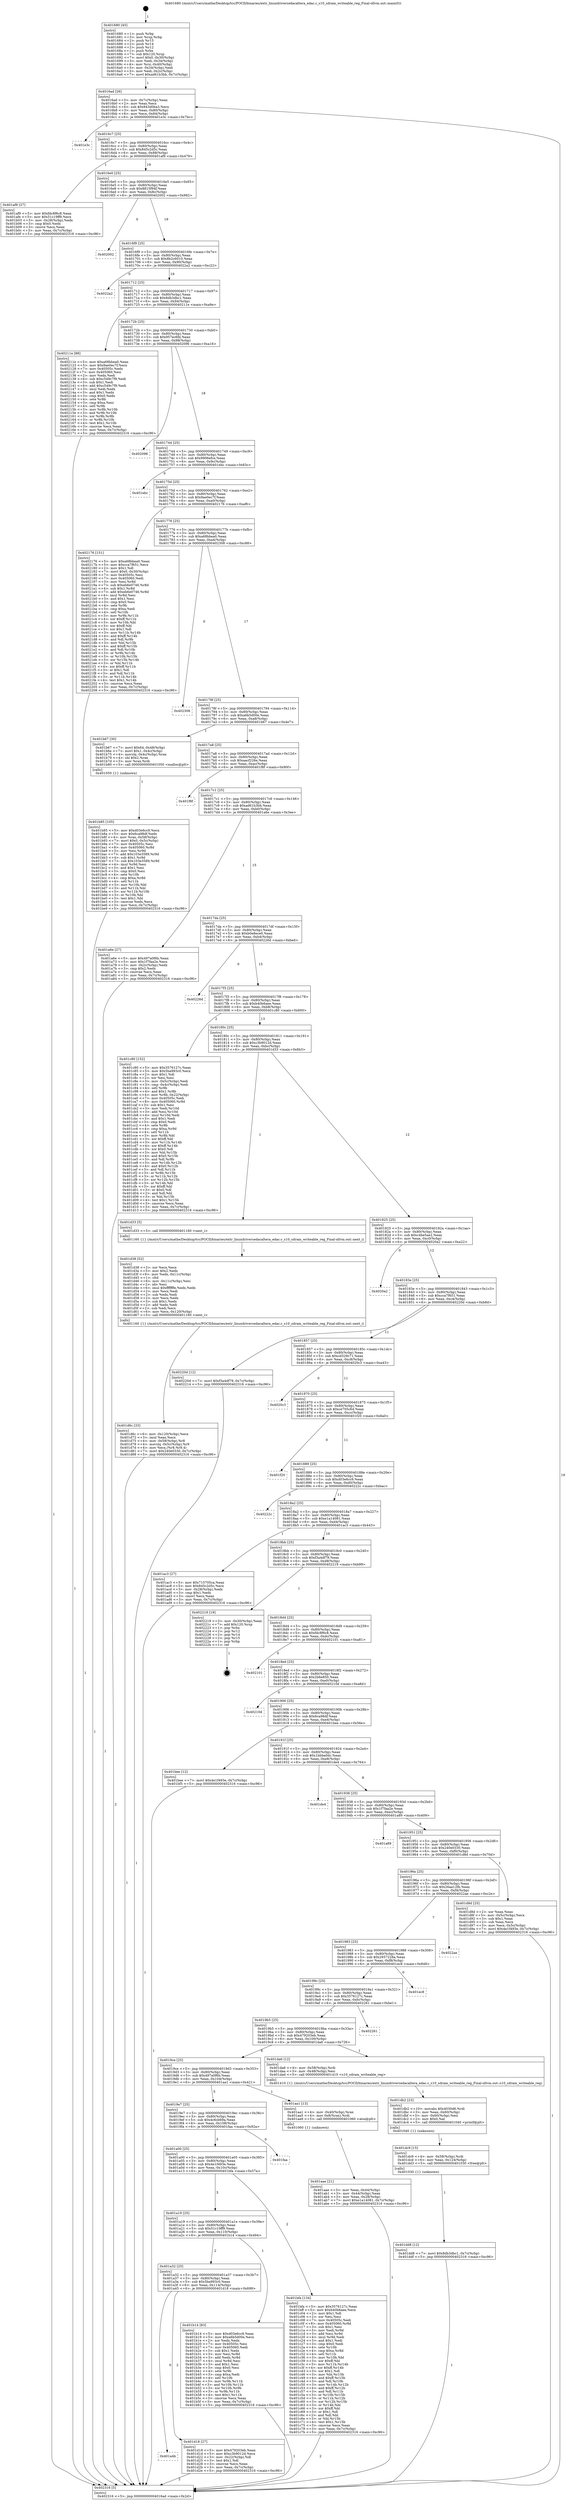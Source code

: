 digraph "0x401680" {
  label = "0x401680 (/mnt/c/Users/mathe/Desktop/tcc/POCII/binaries/extr_linuxdriversedacaltera_edac.c_s10_sdram_writeable_reg_Final-ollvm.out::main(0))"
  labelloc = "t"
  node[shape=record]

  Entry [label="",width=0.3,height=0.3,shape=circle,fillcolor=black,style=filled]
  "0x4016ad" [label="{
     0x4016ad [26]\l
     | [instrs]\l
     &nbsp;&nbsp;0x4016ad \<+3\>: mov -0x7c(%rbp),%eax\l
     &nbsp;&nbsp;0x4016b0 \<+2\>: mov %eax,%ecx\l
     &nbsp;&nbsp;0x4016b2 \<+6\>: sub $0x843d0ba3,%ecx\l
     &nbsp;&nbsp;0x4016b8 \<+3\>: mov %eax,-0x80(%rbp)\l
     &nbsp;&nbsp;0x4016bb \<+6\>: mov %ecx,-0x84(%rbp)\l
     &nbsp;&nbsp;0x4016c1 \<+6\>: je 0000000000401e3c \<main+0x7bc\>\l
  }"]
  "0x401e3c" [label="{
     0x401e3c\l
  }", style=dashed]
  "0x4016c7" [label="{
     0x4016c7 [25]\l
     | [instrs]\l
     &nbsp;&nbsp;0x4016c7 \<+5\>: jmp 00000000004016cc \<main+0x4c\>\l
     &nbsp;&nbsp;0x4016cc \<+3\>: mov -0x80(%rbp),%eax\l
     &nbsp;&nbsp;0x4016cf \<+5\>: sub $0x845c2d5c,%eax\l
     &nbsp;&nbsp;0x4016d4 \<+6\>: mov %eax,-0x88(%rbp)\l
     &nbsp;&nbsp;0x4016da \<+6\>: je 0000000000401af9 \<main+0x479\>\l
  }"]
  Exit [label="",width=0.3,height=0.3,shape=circle,fillcolor=black,style=filled,peripheries=2]
  "0x401af9" [label="{
     0x401af9 [27]\l
     | [instrs]\l
     &nbsp;&nbsp;0x401af9 \<+5\>: mov $0xfdc8f6c8,%eax\l
     &nbsp;&nbsp;0x401afe \<+5\>: mov $0x51c19ff9,%ecx\l
     &nbsp;&nbsp;0x401b03 \<+3\>: mov -0x28(%rbp),%edx\l
     &nbsp;&nbsp;0x401b06 \<+3\>: cmp $0x0,%edx\l
     &nbsp;&nbsp;0x401b09 \<+3\>: cmove %ecx,%eax\l
     &nbsp;&nbsp;0x401b0c \<+3\>: mov %eax,-0x7c(%rbp)\l
     &nbsp;&nbsp;0x401b0f \<+5\>: jmp 0000000000402316 \<main+0xc96\>\l
  }"]
  "0x4016e0" [label="{
     0x4016e0 [25]\l
     | [instrs]\l
     &nbsp;&nbsp;0x4016e0 \<+5\>: jmp 00000000004016e5 \<main+0x65\>\l
     &nbsp;&nbsp;0x4016e5 \<+3\>: mov -0x80(%rbp),%eax\l
     &nbsp;&nbsp;0x4016e8 \<+5\>: sub $0x8815f94f,%eax\l
     &nbsp;&nbsp;0x4016ed \<+6\>: mov %eax,-0x8c(%rbp)\l
     &nbsp;&nbsp;0x4016f3 \<+6\>: je 0000000000402002 \<main+0x982\>\l
  }"]
  "0x401dd8" [label="{
     0x401dd8 [12]\l
     | [instrs]\l
     &nbsp;&nbsp;0x401dd8 \<+7\>: movl $0x8db3dbc1,-0x7c(%rbp)\l
     &nbsp;&nbsp;0x401ddf \<+5\>: jmp 0000000000402316 \<main+0xc96\>\l
  }"]
  "0x402002" [label="{
     0x402002\l
  }", style=dashed]
  "0x4016f9" [label="{
     0x4016f9 [25]\l
     | [instrs]\l
     &nbsp;&nbsp;0x4016f9 \<+5\>: jmp 00000000004016fe \<main+0x7e\>\l
     &nbsp;&nbsp;0x4016fe \<+3\>: mov -0x80(%rbp),%eax\l
     &nbsp;&nbsp;0x401701 \<+5\>: sub $0x8b2c6010,%eax\l
     &nbsp;&nbsp;0x401706 \<+6\>: mov %eax,-0x90(%rbp)\l
     &nbsp;&nbsp;0x40170c \<+6\>: je 00000000004022a2 \<main+0xc22\>\l
  }"]
  "0x401dc9" [label="{
     0x401dc9 [15]\l
     | [instrs]\l
     &nbsp;&nbsp;0x401dc9 \<+4\>: mov -0x58(%rbp),%rdi\l
     &nbsp;&nbsp;0x401dcd \<+6\>: mov %eax,-0x124(%rbp)\l
     &nbsp;&nbsp;0x401dd3 \<+5\>: call 0000000000401030 \<free@plt\>\l
     | [calls]\l
     &nbsp;&nbsp;0x401030 \{1\} (unknown)\l
  }"]
  "0x4022a2" [label="{
     0x4022a2\l
  }", style=dashed]
  "0x401712" [label="{
     0x401712 [25]\l
     | [instrs]\l
     &nbsp;&nbsp;0x401712 \<+5\>: jmp 0000000000401717 \<main+0x97\>\l
     &nbsp;&nbsp;0x401717 \<+3\>: mov -0x80(%rbp),%eax\l
     &nbsp;&nbsp;0x40171a \<+5\>: sub $0x8db3dbc1,%eax\l
     &nbsp;&nbsp;0x40171f \<+6\>: mov %eax,-0x94(%rbp)\l
     &nbsp;&nbsp;0x401725 \<+6\>: je 000000000040211e \<main+0xa9e\>\l
  }"]
  "0x401db2" [label="{
     0x401db2 [23]\l
     | [instrs]\l
     &nbsp;&nbsp;0x401db2 \<+10\>: movabs $0x4030d6,%rdi\l
     &nbsp;&nbsp;0x401dbc \<+3\>: mov %eax,-0x60(%rbp)\l
     &nbsp;&nbsp;0x401dbf \<+3\>: mov -0x60(%rbp),%esi\l
     &nbsp;&nbsp;0x401dc2 \<+2\>: mov $0x0,%al\l
     &nbsp;&nbsp;0x401dc4 \<+5\>: call 0000000000401040 \<printf@plt\>\l
     | [calls]\l
     &nbsp;&nbsp;0x401040 \{1\} (unknown)\l
  }"]
  "0x40211e" [label="{
     0x40211e [88]\l
     | [instrs]\l
     &nbsp;&nbsp;0x40211e \<+5\>: mov $0xa68bbea0,%eax\l
     &nbsp;&nbsp;0x402123 \<+5\>: mov $0x9ae0ec7f,%ecx\l
     &nbsp;&nbsp;0x402128 \<+7\>: mov 0x40505c,%edx\l
     &nbsp;&nbsp;0x40212f \<+7\>: mov 0x405060,%esi\l
     &nbsp;&nbsp;0x402136 \<+2\>: mov %edx,%edi\l
     &nbsp;&nbsp;0x402138 \<+6\>: sub $0xc549c7f9,%edi\l
     &nbsp;&nbsp;0x40213e \<+3\>: sub $0x1,%edi\l
     &nbsp;&nbsp;0x402141 \<+6\>: add $0xc549c7f9,%edi\l
     &nbsp;&nbsp;0x402147 \<+3\>: imul %edi,%edx\l
     &nbsp;&nbsp;0x40214a \<+3\>: and $0x1,%edx\l
     &nbsp;&nbsp;0x40214d \<+3\>: cmp $0x0,%edx\l
     &nbsp;&nbsp;0x402150 \<+4\>: sete %r8b\l
     &nbsp;&nbsp;0x402154 \<+3\>: cmp $0xa,%esi\l
     &nbsp;&nbsp;0x402157 \<+4\>: setl %r9b\l
     &nbsp;&nbsp;0x40215b \<+3\>: mov %r8b,%r10b\l
     &nbsp;&nbsp;0x40215e \<+3\>: and %r9b,%r10b\l
     &nbsp;&nbsp;0x402161 \<+3\>: xor %r9b,%r8b\l
     &nbsp;&nbsp;0x402164 \<+3\>: or %r8b,%r10b\l
     &nbsp;&nbsp;0x402167 \<+4\>: test $0x1,%r10b\l
     &nbsp;&nbsp;0x40216b \<+3\>: cmovne %ecx,%eax\l
     &nbsp;&nbsp;0x40216e \<+3\>: mov %eax,-0x7c(%rbp)\l
     &nbsp;&nbsp;0x402171 \<+5\>: jmp 0000000000402316 \<main+0xc96\>\l
  }"]
  "0x40172b" [label="{
     0x40172b [25]\l
     | [instrs]\l
     &nbsp;&nbsp;0x40172b \<+5\>: jmp 0000000000401730 \<main+0xb0\>\l
     &nbsp;&nbsp;0x401730 \<+3\>: mov -0x80(%rbp),%eax\l
     &nbsp;&nbsp;0x401733 \<+5\>: sub $0x957ec6fd,%eax\l
     &nbsp;&nbsp;0x401738 \<+6\>: mov %eax,-0x98(%rbp)\l
     &nbsp;&nbsp;0x40173e \<+6\>: je 0000000000402096 \<main+0xa16\>\l
  }"]
  "0x401d6c" [label="{
     0x401d6c [33]\l
     | [instrs]\l
     &nbsp;&nbsp;0x401d6c \<+6\>: mov -0x120(%rbp),%ecx\l
     &nbsp;&nbsp;0x401d72 \<+3\>: imul %eax,%ecx\l
     &nbsp;&nbsp;0x401d75 \<+4\>: mov -0x58(%rbp),%r8\l
     &nbsp;&nbsp;0x401d79 \<+4\>: movslq -0x5c(%rbp),%r9\l
     &nbsp;&nbsp;0x401d7d \<+4\>: mov %ecx,(%r8,%r9,4)\l
     &nbsp;&nbsp;0x401d81 \<+7\>: movl $0x240e0330,-0x7c(%rbp)\l
     &nbsp;&nbsp;0x401d88 \<+5\>: jmp 0000000000402316 \<main+0xc96\>\l
  }"]
  "0x402096" [label="{
     0x402096\l
  }", style=dashed]
  "0x401744" [label="{
     0x401744 [25]\l
     | [instrs]\l
     &nbsp;&nbsp;0x401744 \<+5\>: jmp 0000000000401749 \<main+0xc9\>\l
     &nbsp;&nbsp;0x401749 \<+3\>: mov -0x80(%rbp),%eax\l
     &nbsp;&nbsp;0x40174c \<+5\>: sub $0x9906efce,%eax\l
     &nbsp;&nbsp;0x401751 \<+6\>: mov %eax,-0x9c(%rbp)\l
     &nbsp;&nbsp;0x401757 \<+6\>: je 0000000000401ebc \<main+0x83c\>\l
  }"]
  "0x401d38" [label="{
     0x401d38 [52]\l
     | [instrs]\l
     &nbsp;&nbsp;0x401d38 \<+2\>: xor %ecx,%ecx\l
     &nbsp;&nbsp;0x401d3a \<+5\>: mov $0x2,%edx\l
     &nbsp;&nbsp;0x401d3f \<+6\>: mov %edx,-0x11c(%rbp)\l
     &nbsp;&nbsp;0x401d45 \<+1\>: cltd\l
     &nbsp;&nbsp;0x401d46 \<+6\>: mov -0x11c(%rbp),%esi\l
     &nbsp;&nbsp;0x401d4c \<+2\>: idiv %esi\l
     &nbsp;&nbsp;0x401d4e \<+6\>: imul $0xfffffffe,%edx,%edx\l
     &nbsp;&nbsp;0x401d54 \<+2\>: mov %ecx,%edi\l
     &nbsp;&nbsp;0x401d56 \<+2\>: sub %edx,%edi\l
     &nbsp;&nbsp;0x401d58 \<+2\>: mov %ecx,%edx\l
     &nbsp;&nbsp;0x401d5a \<+3\>: sub $0x1,%edx\l
     &nbsp;&nbsp;0x401d5d \<+2\>: add %edx,%edi\l
     &nbsp;&nbsp;0x401d5f \<+2\>: sub %edi,%ecx\l
     &nbsp;&nbsp;0x401d61 \<+6\>: mov %ecx,-0x120(%rbp)\l
     &nbsp;&nbsp;0x401d67 \<+5\>: call 0000000000401160 \<next_i\>\l
     | [calls]\l
     &nbsp;&nbsp;0x401160 \{1\} (/mnt/c/Users/mathe/Desktop/tcc/POCII/binaries/extr_linuxdriversedacaltera_edac.c_s10_sdram_writeable_reg_Final-ollvm.out::next_i)\l
  }"]
  "0x401ebc" [label="{
     0x401ebc\l
  }", style=dashed]
  "0x40175d" [label="{
     0x40175d [25]\l
     | [instrs]\l
     &nbsp;&nbsp;0x40175d \<+5\>: jmp 0000000000401762 \<main+0xe2\>\l
     &nbsp;&nbsp;0x401762 \<+3\>: mov -0x80(%rbp),%eax\l
     &nbsp;&nbsp;0x401765 \<+5\>: sub $0x9ae0ec7f,%eax\l
     &nbsp;&nbsp;0x40176a \<+6\>: mov %eax,-0xa0(%rbp)\l
     &nbsp;&nbsp;0x401770 \<+6\>: je 0000000000402176 \<main+0xaf6\>\l
  }"]
  "0x401a4b" [label="{
     0x401a4b\l
  }", style=dashed]
  "0x402176" [label="{
     0x402176 [151]\l
     | [instrs]\l
     &nbsp;&nbsp;0x402176 \<+5\>: mov $0xa68bbea0,%eax\l
     &nbsp;&nbsp;0x40217b \<+5\>: mov $0xcca7f651,%ecx\l
     &nbsp;&nbsp;0x402180 \<+2\>: mov $0x1,%dl\l
     &nbsp;&nbsp;0x402182 \<+7\>: movl $0x0,-0x30(%rbp)\l
     &nbsp;&nbsp;0x402189 \<+7\>: mov 0x40505c,%esi\l
     &nbsp;&nbsp;0x402190 \<+7\>: mov 0x405060,%edi\l
     &nbsp;&nbsp;0x402197 \<+3\>: mov %esi,%r8d\l
     &nbsp;&nbsp;0x40219a \<+7\>: sub $0xeb6e0746,%r8d\l
     &nbsp;&nbsp;0x4021a1 \<+4\>: sub $0x1,%r8d\l
     &nbsp;&nbsp;0x4021a5 \<+7\>: add $0xeb6e0746,%r8d\l
     &nbsp;&nbsp;0x4021ac \<+4\>: imul %r8d,%esi\l
     &nbsp;&nbsp;0x4021b0 \<+3\>: and $0x1,%esi\l
     &nbsp;&nbsp;0x4021b3 \<+3\>: cmp $0x0,%esi\l
     &nbsp;&nbsp;0x4021b6 \<+4\>: sete %r9b\l
     &nbsp;&nbsp;0x4021ba \<+3\>: cmp $0xa,%edi\l
     &nbsp;&nbsp;0x4021bd \<+4\>: setl %r10b\l
     &nbsp;&nbsp;0x4021c1 \<+3\>: mov %r9b,%r11b\l
     &nbsp;&nbsp;0x4021c4 \<+4\>: xor $0xff,%r11b\l
     &nbsp;&nbsp;0x4021c8 \<+3\>: mov %r10b,%bl\l
     &nbsp;&nbsp;0x4021cb \<+3\>: xor $0xff,%bl\l
     &nbsp;&nbsp;0x4021ce \<+3\>: xor $0x1,%dl\l
     &nbsp;&nbsp;0x4021d1 \<+3\>: mov %r11b,%r14b\l
     &nbsp;&nbsp;0x4021d4 \<+4\>: and $0xff,%r14b\l
     &nbsp;&nbsp;0x4021d8 \<+3\>: and %dl,%r9b\l
     &nbsp;&nbsp;0x4021db \<+3\>: mov %bl,%r15b\l
     &nbsp;&nbsp;0x4021de \<+4\>: and $0xff,%r15b\l
     &nbsp;&nbsp;0x4021e2 \<+3\>: and %dl,%r10b\l
     &nbsp;&nbsp;0x4021e5 \<+3\>: or %r9b,%r14b\l
     &nbsp;&nbsp;0x4021e8 \<+3\>: or %r10b,%r15b\l
     &nbsp;&nbsp;0x4021eb \<+3\>: xor %r15b,%r14b\l
     &nbsp;&nbsp;0x4021ee \<+3\>: or %bl,%r11b\l
     &nbsp;&nbsp;0x4021f1 \<+4\>: xor $0xff,%r11b\l
     &nbsp;&nbsp;0x4021f5 \<+3\>: or $0x1,%dl\l
     &nbsp;&nbsp;0x4021f8 \<+3\>: and %dl,%r11b\l
     &nbsp;&nbsp;0x4021fb \<+3\>: or %r11b,%r14b\l
     &nbsp;&nbsp;0x4021fe \<+4\>: test $0x1,%r14b\l
     &nbsp;&nbsp;0x402202 \<+3\>: cmovne %ecx,%eax\l
     &nbsp;&nbsp;0x402205 \<+3\>: mov %eax,-0x7c(%rbp)\l
     &nbsp;&nbsp;0x402208 \<+5\>: jmp 0000000000402316 \<main+0xc96\>\l
  }"]
  "0x401776" [label="{
     0x401776 [25]\l
     | [instrs]\l
     &nbsp;&nbsp;0x401776 \<+5\>: jmp 000000000040177b \<main+0xfb\>\l
     &nbsp;&nbsp;0x40177b \<+3\>: mov -0x80(%rbp),%eax\l
     &nbsp;&nbsp;0x40177e \<+5\>: sub $0xa68bbea0,%eax\l
     &nbsp;&nbsp;0x401783 \<+6\>: mov %eax,-0xa4(%rbp)\l
     &nbsp;&nbsp;0x401789 \<+6\>: je 0000000000402308 \<main+0xc88\>\l
  }"]
  "0x401d18" [label="{
     0x401d18 [27]\l
     | [instrs]\l
     &nbsp;&nbsp;0x401d18 \<+5\>: mov $0x479203eb,%eax\l
     &nbsp;&nbsp;0x401d1d \<+5\>: mov $0xc3b9012d,%ecx\l
     &nbsp;&nbsp;0x401d22 \<+3\>: mov -0x22(%rbp),%dl\l
     &nbsp;&nbsp;0x401d25 \<+3\>: test $0x1,%dl\l
     &nbsp;&nbsp;0x401d28 \<+3\>: cmovne %ecx,%eax\l
     &nbsp;&nbsp;0x401d2b \<+3\>: mov %eax,-0x7c(%rbp)\l
     &nbsp;&nbsp;0x401d2e \<+5\>: jmp 0000000000402316 \<main+0xc96\>\l
  }"]
  "0x402308" [label="{
     0x402308\l
  }", style=dashed]
  "0x40178f" [label="{
     0x40178f [25]\l
     | [instrs]\l
     &nbsp;&nbsp;0x40178f \<+5\>: jmp 0000000000401794 \<main+0x114\>\l
     &nbsp;&nbsp;0x401794 \<+3\>: mov -0x80(%rbp),%eax\l
     &nbsp;&nbsp;0x401797 \<+5\>: sub $0xa6b5d00e,%eax\l
     &nbsp;&nbsp;0x40179c \<+6\>: mov %eax,-0xa8(%rbp)\l
     &nbsp;&nbsp;0x4017a2 \<+6\>: je 0000000000401b67 \<main+0x4e7\>\l
  }"]
  "0x401b85" [label="{
     0x401b85 [105]\l
     | [instrs]\l
     &nbsp;&nbsp;0x401b85 \<+5\>: mov $0xd03e6cc9,%ecx\l
     &nbsp;&nbsp;0x401b8a \<+5\>: mov $0x6ca98df,%edx\l
     &nbsp;&nbsp;0x401b8f \<+4\>: mov %rax,-0x58(%rbp)\l
     &nbsp;&nbsp;0x401b93 \<+7\>: movl $0x0,-0x5c(%rbp)\l
     &nbsp;&nbsp;0x401b9a \<+7\>: mov 0x40505c,%esi\l
     &nbsp;&nbsp;0x401ba1 \<+8\>: mov 0x405060,%r8d\l
     &nbsp;&nbsp;0x401ba9 \<+3\>: mov %esi,%r9d\l
     &nbsp;&nbsp;0x401bac \<+7\>: add $0x103e3589,%r9d\l
     &nbsp;&nbsp;0x401bb3 \<+4\>: sub $0x1,%r9d\l
     &nbsp;&nbsp;0x401bb7 \<+7\>: sub $0x103e3589,%r9d\l
     &nbsp;&nbsp;0x401bbe \<+4\>: imul %r9d,%esi\l
     &nbsp;&nbsp;0x401bc2 \<+3\>: and $0x1,%esi\l
     &nbsp;&nbsp;0x401bc5 \<+3\>: cmp $0x0,%esi\l
     &nbsp;&nbsp;0x401bc8 \<+4\>: sete %r10b\l
     &nbsp;&nbsp;0x401bcc \<+4\>: cmp $0xa,%r8d\l
     &nbsp;&nbsp;0x401bd0 \<+4\>: setl %r11b\l
     &nbsp;&nbsp;0x401bd4 \<+3\>: mov %r10b,%bl\l
     &nbsp;&nbsp;0x401bd7 \<+3\>: and %r11b,%bl\l
     &nbsp;&nbsp;0x401bda \<+3\>: xor %r11b,%r10b\l
     &nbsp;&nbsp;0x401bdd \<+3\>: or %r10b,%bl\l
     &nbsp;&nbsp;0x401be0 \<+3\>: test $0x1,%bl\l
     &nbsp;&nbsp;0x401be3 \<+3\>: cmovne %edx,%ecx\l
     &nbsp;&nbsp;0x401be6 \<+3\>: mov %ecx,-0x7c(%rbp)\l
     &nbsp;&nbsp;0x401be9 \<+5\>: jmp 0000000000402316 \<main+0xc96\>\l
  }"]
  "0x401b67" [label="{
     0x401b67 [30]\l
     | [instrs]\l
     &nbsp;&nbsp;0x401b67 \<+7\>: movl $0x64,-0x48(%rbp)\l
     &nbsp;&nbsp;0x401b6e \<+7\>: movl $0x1,-0x4c(%rbp)\l
     &nbsp;&nbsp;0x401b75 \<+4\>: movslq -0x4c(%rbp),%rax\l
     &nbsp;&nbsp;0x401b79 \<+4\>: shl $0x2,%rax\l
     &nbsp;&nbsp;0x401b7d \<+3\>: mov %rax,%rdi\l
     &nbsp;&nbsp;0x401b80 \<+5\>: call 0000000000401050 \<malloc@plt\>\l
     | [calls]\l
     &nbsp;&nbsp;0x401050 \{1\} (unknown)\l
  }"]
  "0x4017a8" [label="{
     0x4017a8 [25]\l
     | [instrs]\l
     &nbsp;&nbsp;0x4017a8 \<+5\>: jmp 00000000004017ad \<main+0x12d\>\l
     &nbsp;&nbsp;0x4017ad \<+3\>: mov -0x80(%rbp),%eax\l
     &nbsp;&nbsp;0x4017b0 \<+5\>: sub $0xaacf226e,%eax\l
     &nbsp;&nbsp;0x4017b5 \<+6\>: mov %eax,-0xac(%rbp)\l
     &nbsp;&nbsp;0x4017bb \<+6\>: je 0000000000401f8f \<main+0x90f\>\l
  }"]
  "0x401a32" [label="{
     0x401a32 [25]\l
     | [instrs]\l
     &nbsp;&nbsp;0x401a32 \<+5\>: jmp 0000000000401a37 \<main+0x3b7\>\l
     &nbsp;&nbsp;0x401a37 \<+3\>: mov -0x80(%rbp),%eax\l
     &nbsp;&nbsp;0x401a3a \<+5\>: sub $0x5ba993c0,%eax\l
     &nbsp;&nbsp;0x401a3f \<+6\>: mov %eax,-0x114(%rbp)\l
     &nbsp;&nbsp;0x401a45 \<+6\>: je 0000000000401d18 \<main+0x698\>\l
  }"]
  "0x401f8f" [label="{
     0x401f8f\l
  }", style=dashed]
  "0x4017c1" [label="{
     0x4017c1 [25]\l
     | [instrs]\l
     &nbsp;&nbsp;0x4017c1 \<+5\>: jmp 00000000004017c6 \<main+0x146\>\l
     &nbsp;&nbsp;0x4017c6 \<+3\>: mov -0x80(%rbp),%eax\l
     &nbsp;&nbsp;0x4017c9 \<+5\>: sub $0xad61b3bb,%eax\l
     &nbsp;&nbsp;0x4017ce \<+6\>: mov %eax,-0xb0(%rbp)\l
     &nbsp;&nbsp;0x4017d4 \<+6\>: je 0000000000401a6e \<main+0x3ee\>\l
  }"]
  "0x401b14" [label="{
     0x401b14 [83]\l
     | [instrs]\l
     &nbsp;&nbsp;0x401b14 \<+5\>: mov $0xd03e6cc9,%eax\l
     &nbsp;&nbsp;0x401b19 \<+5\>: mov $0xa6b5d00e,%ecx\l
     &nbsp;&nbsp;0x401b1e \<+2\>: xor %edx,%edx\l
     &nbsp;&nbsp;0x401b20 \<+7\>: mov 0x40505c,%esi\l
     &nbsp;&nbsp;0x401b27 \<+7\>: mov 0x405060,%edi\l
     &nbsp;&nbsp;0x401b2e \<+3\>: sub $0x1,%edx\l
     &nbsp;&nbsp;0x401b31 \<+3\>: mov %esi,%r8d\l
     &nbsp;&nbsp;0x401b34 \<+3\>: add %edx,%r8d\l
     &nbsp;&nbsp;0x401b37 \<+4\>: imul %r8d,%esi\l
     &nbsp;&nbsp;0x401b3b \<+3\>: and $0x1,%esi\l
     &nbsp;&nbsp;0x401b3e \<+3\>: cmp $0x0,%esi\l
     &nbsp;&nbsp;0x401b41 \<+4\>: sete %r9b\l
     &nbsp;&nbsp;0x401b45 \<+3\>: cmp $0xa,%edi\l
     &nbsp;&nbsp;0x401b48 \<+4\>: setl %r10b\l
     &nbsp;&nbsp;0x401b4c \<+3\>: mov %r9b,%r11b\l
     &nbsp;&nbsp;0x401b4f \<+3\>: and %r10b,%r11b\l
     &nbsp;&nbsp;0x401b52 \<+3\>: xor %r10b,%r9b\l
     &nbsp;&nbsp;0x401b55 \<+3\>: or %r9b,%r11b\l
     &nbsp;&nbsp;0x401b58 \<+4\>: test $0x1,%r11b\l
     &nbsp;&nbsp;0x401b5c \<+3\>: cmovne %ecx,%eax\l
     &nbsp;&nbsp;0x401b5f \<+3\>: mov %eax,-0x7c(%rbp)\l
     &nbsp;&nbsp;0x401b62 \<+5\>: jmp 0000000000402316 \<main+0xc96\>\l
  }"]
  "0x401a6e" [label="{
     0x401a6e [27]\l
     | [instrs]\l
     &nbsp;&nbsp;0x401a6e \<+5\>: mov $0x497a0f6b,%eax\l
     &nbsp;&nbsp;0x401a73 \<+5\>: mov $0x1f7faa2e,%ecx\l
     &nbsp;&nbsp;0x401a78 \<+3\>: mov -0x2c(%rbp),%edx\l
     &nbsp;&nbsp;0x401a7b \<+3\>: cmp $0x2,%edx\l
     &nbsp;&nbsp;0x401a7e \<+3\>: cmovne %ecx,%eax\l
     &nbsp;&nbsp;0x401a81 \<+3\>: mov %eax,-0x7c(%rbp)\l
     &nbsp;&nbsp;0x401a84 \<+5\>: jmp 0000000000402316 \<main+0xc96\>\l
  }"]
  "0x4017da" [label="{
     0x4017da [25]\l
     | [instrs]\l
     &nbsp;&nbsp;0x4017da \<+5\>: jmp 00000000004017df \<main+0x15f\>\l
     &nbsp;&nbsp;0x4017df \<+3\>: mov -0x80(%rbp),%eax\l
     &nbsp;&nbsp;0x4017e2 \<+5\>: sub $0xb0e8ece0,%eax\l
     &nbsp;&nbsp;0x4017e7 \<+6\>: mov %eax,-0xb4(%rbp)\l
     &nbsp;&nbsp;0x4017ed \<+6\>: je 000000000040226d \<main+0xbed\>\l
  }"]
  "0x402316" [label="{
     0x402316 [5]\l
     | [instrs]\l
     &nbsp;&nbsp;0x402316 \<+5\>: jmp 00000000004016ad \<main+0x2d\>\l
  }"]
  "0x401680" [label="{
     0x401680 [45]\l
     | [instrs]\l
     &nbsp;&nbsp;0x401680 \<+1\>: push %rbp\l
     &nbsp;&nbsp;0x401681 \<+3\>: mov %rsp,%rbp\l
     &nbsp;&nbsp;0x401684 \<+2\>: push %r15\l
     &nbsp;&nbsp;0x401686 \<+2\>: push %r14\l
     &nbsp;&nbsp;0x401688 \<+2\>: push %r12\l
     &nbsp;&nbsp;0x40168a \<+1\>: push %rbx\l
     &nbsp;&nbsp;0x40168b \<+7\>: sub $0x120,%rsp\l
     &nbsp;&nbsp;0x401692 \<+7\>: movl $0x0,-0x30(%rbp)\l
     &nbsp;&nbsp;0x401699 \<+3\>: mov %edi,-0x34(%rbp)\l
     &nbsp;&nbsp;0x40169c \<+4\>: mov %rsi,-0x40(%rbp)\l
     &nbsp;&nbsp;0x4016a0 \<+3\>: mov -0x34(%rbp),%edi\l
     &nbsp;&nbsp;0x4016a3 \<+3\>: mov %edi,-0x2c(%rbp)\l
     &nbsp;&nbsp;0x4016a6 \<+7\>: movl $0xad61b3bb,-0x7c(%rbp)\l
  }"]
  "0x401a19" [label="{
     0x401a19 [25]\l
     | [instrs]\l
     &nbsp;&nbsp;0x401a19 \<+5\>: jmp 0000000000401a1e \<main+0x39e\>\l
     &nbsp;&nbsp;0x401a1e \<+3\>: mov -0x80(%rbp),%eax\l
     &nbsp;&nbsp;0x401a21 \<+5\>: sub $0x51c19ff9,%eax\l
     &nbsp;&nbsp;0x401a26 \<+6\>: mov %eax,-0x110(%rbp)\l
     &nbsp;&nbsp;0x401a2c \<+6\>: je 0000000000401b14 \<main+0x494\>\l
  }"]
  "0x40226d" [label="{
     0x40226d\l
  }", style=dashed]
  "0x4017f3" [label="{
     0x4017f3 [25]\l
     | [instrs]\l
     &nbsp;&nbsp;0x4017f3 \<+5\>: jmp 00000000004017f8 \<main+0x178\>\l
     &nbsp;&nbsp;0x4017f8 \<+3\>: mov -0x80(%rbp),%eax\l
     &nbsp;&nbsp;0x4017fb \<+5\>: sub $0xb40b6aee,%eax\l
     &nbsp;&nbsp;0x401800 \<+6\>: mov %eax,-0xb8(%rbp)\l
     &nbsp;&nbsp;0x401806 \<+6\>: je 0000000000401c80 \<main+0x600\>\l
  }"]
  "0x401bfa" [label="{
     0x401bfa [134]\l
     | [instrs]\l
     &nbsp;&nbsp;0x401bfa \<+5\>: mov $0x3576127c,%eax\l
     &nbsp;&nbsp;0x401bff \<+5\>: mov $0xb40b6aee,%ecx\l
     &nbsp;&nbsp;0x401c04 \<+2\>: mov $0x1,%dl\l
     &nbsp;&nbsp;0x401c06 \<+2\>: xor %esi,%esi\l
     &nbsp;&nbsp;0x401c08 \<+7\>: mov 0x40505c,%edi\l
     &nbsp;&nbsp;0x401c0f \<+8\>: mov 0x405060,%r8d\l
     &nbsp;&nbsp;0x401c17 \<+3\>: sub $0x1,%esi\l
     &nbsp;&nbsp;0x401c1a \<+3\>: mov %edi,%r9d\l
     &nbsp;&nbsp;0x401c1d \<+3\>: add %esi,%r9d\l
     &nbsp;&nbsp;0x401c20 \<+4\>: imul %r9d,%edi\l
     &nbsp;&nbsp;0x401c24 \<+3\>: and $0x1,%edi\l
     &nbsp;&nbsp;0x401c27 \<+3\>: cmp $0x0,%edi\l
     &nbsp;&nbsp;0x401c2a \<+4\>: sete %r10b\l
     &nbsp;&nbsp;0x401c2e \<+4\>: cmp $0xa,%r8d\l
     &nbsp;&nbsp;0x401c32 \<+4\>: setl %r11b\l
     &nbsp;&nbsp;0x401c36 \<+3\>: mov %r10b,%bl\l
     &nbsp;&nbsp;0x401c39 \<+3\>: xor $0xff,%bl\l
     &nbsp;&nbsp;0x401c3c \<+3\>: mov %r11b,%r14b\l
     &nbsp;&nbsp;0x401c3f \<+4\>: xor $0xff,%r14b\l
     &nbsp;&nbsp;0x401c43 \<+3\>: xor $0x1,%dl\l
     &nbsp;&nbsp;0x401c46 \<+3\>: mov %bl,%r15b\l
     &nbsp;&nbsp;0x401c49 \<+4\>: and $0xff,%r15b\l
     &nbsp;&nbsp;0x401c4d \<+3\>: and %dl,%r10b\l
     &nbsp;&nbsp;0x401c50 \<+3\>: mov %r14b,%r12b\l
     &nbsp;&nbsp;0x401c53 \<+4\>: and $0xff,%r12b\l
     &nbsp;&nbsp;0x401c57 \<+3\>: and %dl,%r11b\l
     &nbsp;&nbsp;0x401c5a \<+3\>: or %r10b,%r15b\l
     &nbsp;&nbsp;0x401c5d \<+3\>: or %r11b,%r12b\l
     &nbsp;&nbsp;0x401c60 \<+3\>: xor %r12b,%r15b\l
     &nbsp;&nbsp;0x401c63 \<+3\>: or %r14b,%bl\l
     &nbsp;&nbsp;0x401c66 \<+3\>: xor $0xff,%bl\l
     &nbsp;&nbsp;0x401c69 \<+3\>: or $0x1,%dl\l
     &nbsp;&nbsp;0x401c6c \<+2\>: and %dl,%bl\l
     &nbsp;&nbsp;0x401c6e \<+3\>: or %bl,%r15b\l
     &nbsp;&nbsp;0x401c71 \<+4\>: test $0x1,%r15b\l
     &nbsp;&nbsp;0x401c75 \<+3\>: cmovne %ecx,%eax\l
     &nbsp;&nbsp;0x401c78 \<+3\>: mov %eax,-0x7c(%rbp)\l
     &nbsp;&nbsp;0x401c7b \<+5\>: jmp 0000000000402316 \<main+0xc96\>\l
  }"]
  "0x401c80" [label="{
     0x401c80 [152]\l
     | [instrs]\l
     &nbsp;&nbsp;0x401c80 \<+5\>: mov $0x3576127c,%eax\l
     &nbsp;&nbsp;0x401c85 \<+5\>: mov $0x5ba993c0,%ecx\l
     &nbsp;&nbsp;0x401c8a \<+2\>: mov $0x1,%dl\l
     &nbsp;&nbsp;0x401c8c \<+2\>: xor %esi,%esi\l
     &nbsp;&nbsp;0x401c8e \<+3\>: mov -0x5c(%rbp),%edi\l
     &nbsp;&nbsp;0x401c91 \<+3\>: cmp -0x4c(%rbp),%edi\l
     &nbsp;&nbsp;0x401c94 \<+4\>: setl %r8b\l
     &nbsp;&nbsp;0x401c98 \<+4\>: and $0x1,%r8b\l
     &nbsp;&nbsp;0x401c9c \<+4\>: mov %r8b,-0x22(%rbp)\l
     &nbsp;&nbsp;0x401ca0 \<+7\>: mov 0x40505c,%edi\l
     &nbsp;&nbsp;0x401ca7 \<+8\>: mov 0x405060,%r9d\l
     &nbsp;&nbsp;0x401caf \<+3\>: sub $0x1,%esi\l
     &nbsp;&nbsp;0x401cb2 \<+3\>: mov %edi,%r10d\l
     &nbsp;&nbsp;0x401cb5 \<+3\>: add %esi,%r10d\l
     &nbsp;&nbsp;0x401cb8 \<+4\>: imul %r10d,%edi\l
     &nbsp;&nbsp;0x401cbc \<+3\>: and $0x1,%edi\l
     &nbsp;&nbsp;0x401cbf \<+3\>: cmp $0x0,%edi\l
     &nbsp;&nbsp;0x401cc2 \<+4\>: sete %r8b\l
     &nbsp;&nbsp;0x401cc6 \<+4\>: cmp $0xa,%r9d\l
     &nbsp;&nbsp;0x401cca \<+4\>: setl %r11b\l
     &nbsp;&nbsp;0x401cce \<+3\>: mov %r8b,%bl\l
     &nbsp;&nbsp;0x401cd1 \<+3\>: xor $0xff,%bl\l
     &nbsp;&nbsp;0x401cd4 \<+3\>: mov %r11b,%r14b\l
     &nbsp;&nbsp;0x401cd7 \<+4\>: xor $0xff,%r14b\l
     &nbsp;&nbsp;0x401cdb \<+3\>: xor $0x0,%dl\l
     &nbsp;&nbsp;0x401cde \<+3\>: mov %bl,%r15b\l
     &nbsp;&nbsp;0x401ce1 \<+4\>: and $0x0,%r15b\l
     &nbsp;&nbsp;0x401ce5 \<+3\>: and %dl,%r8b\l
     &nbsp;&nbsp;0x401ce8 \<+3\>: mov %r14b,%r12b\l
     &nbsp;&nbsp;0x401ceb \<+4\>: and $0x0,%r12b\l
     &nbsp;&nbsp;0x401cef \<+3\>: and %dl,%r11b\l
     &nbsp;&nbsp;0x401cf2 \<+3\>: or %r8b,%r15b\l
     &nbsp;&nbsp;0x401cf5 \<+3\>: or %r11b,%r12b\l
     &nbsp;&nbsp;0x401cf8 \<+3\>: xor %r12b,%r15b\l
     &nbsp;&nbsp;0x401cfb \<+3\>: or %r14b,%bl\l
     &nbsp;&nbsp;0x401cfe \<+3\>: xor $0xff,%bl\l
     &nbsp;&nbsp;0x401d01 \<+3\>: or $0x0,%dl\l
     &nbsp;&nbsp;0x401d04 \<+2\>: and %dl,%bl\l
     &nbsp;&nbsp;0x401d06 \<+3\>: or %bl,%r15b\l
     &nbsp;&nbsp;0x401d09 \<+4\>: test $0x1,%r15b\l
     &nbsp;&nbsp;0x401d0d \<+3\>: cmovne %ecx,%eax\l
     &nbsp;&nbsp;0x401d10 \<+3\>: mov %eax,-0x7c(%rbp)\l
     &nbsp;&nbsp;0x401d13 \<+5\>: jmp 0000000000402316 \<main+0xc96\>\l
  }"]
  "0x40180c" [label="{
     0x40180c [25]\l
     | [instrs]\l
     &nbsp;&nbsp;0x40180c \<+5\>: jmp 0000000000401811 \<main+0x191\>\l
     &nbsp;&nbsp;0x401811 \<+3\>: mov -0x80(%rbp),%eax\l
     &nbsp;&nbsp;0x401814 \<+5\>: sub $0xc3b9012d,%eax\l
     &nbsp;&nbsp;0x401819 \<+6\>: mov %eax,-0xbc(%rbp)\l
     &nbsp;&nbsp;0x40181f \<+6\>: je 0000000000401d33 \<main+0x6b3\>\l
  }"]
  "0x401a00" [label="{
     0x401a00 [25]\l
     | [instrs]\l
     &nbsp;&nbsp;0x401a00 \<+5\>: jmp 0000000000401a05 \<main+0x385\>\l
     &nbsp;&nbsp;0x401a05 \<+3\>: mov -0x80(%rbp),%eax\l
     &nbsp;&nbsp;0x401a08 \<+5\>: sub $0x4e1f493e,%eax\l
     &nbsp;&nbsp;0x401a0d \<+6\>: mov %eax,-0x10c(%rbp)\l
     &nbsp;&nbsp;0x401a13 \<+6\>: je 0000000000401bfa \<main+0x57a\>\l
  }"]
  "0x401d33" [label="{
     0x401d33 [5]\l
     | [instrs]\l
     &nbsp;&nbsp;0x401d33 \<+5\>: call 0000000000401160 \<next_i\>\l
     | [calls]\l
     &nbsp;&nbsp;0x401160 \{1\} (/mnt/c/Users/mathe/Desktop/tcc/POCII/binaries/extr_linuxdriversedacaltera_edac.c_s10_sdram_writeable_reg_Final-ollvm.out::next_i)\l
  }"]
  "0x401825" [label="{
     0x401825 [25]\l
     | [instrs]\l
     &nbsp;&nbsp;0x401825 \<+5\>: jmp 000000000040182a \<main+0x1aa\>\l
     &nbsp;&nbsp;0x40182a \<+3\>: mov -0x80(%rbp),%eax\l
     &nbsp;&nbsp;0x40182d \<+5\>: sub $0xc4be5ae2,%eax\l
     &nbsp;&nbsp;0x401832 \<+6\>: mov %eax,-0xc0(%rbp)\l
     &nbsp;&nbsp;0x401838 \<+6\>: je 00000000004020a2 \<main+0xa22\>\l
  }"]
  "0x401faa" [label="{
     0x401faa\l
  }", style=dashed]
  "0x4020a2" [label="{
     0x4020a2\l
  }", style=dashed]
  "0x40183e" [label="{
     0x40183e [25]\l
     | [instrs]\l
     &nbsp;&nbsp;0x40183e \<+5\>: jmp 0000000000401843 \<main+0x1c3\>\l
     &nbsp;&nbsp;0x401843 \<+3\>: mov -0x80(%rbp),%eax\l
     &nbsp;&nbsp;0x401846 \<+5\>: sub $0xcca7f651,%eax\l
     &nbsp;&nbsp;0x40184b \<+6\>: mov %eax,-0xc4(%rbp)\l
     &nbsp;&nbsp;0x401851 \<+6\>: je 000000000040220d \<main+0xb8d\>\l
  }"]
  "0x401aae" [label="{
     0x401aae [21]\l
     | [instrs]\l
     &nbsp;&nbsp;0x401aae \<+3\>: mov %eax,-0x44(%rbp)\l
     &nbsp;&nbsp;0x401ab1 \<+3\>: mov -0x44(%rbp),%eax\l
     &nbsp;&nbsp;0x401ab4 \<+3\>: mov %eax,-0x28(%rbp)\l
     &nbsp;&nbsp;0x401ab7 \<+7\>: movl $0xe1a14081,-0x7c(%rbp)\l
     &nbsp;&nbsp;0x401abe \<+5\>: jmp 0000000000402316 \<main+0xc96\>\l
  }"]
  "0x40220d" [label="{
     0x40220d [12]\l
     | [instrs]\l
     &nbsp;&nbsp;0x40220d \<+7\>: movl $0xf3a4df79,-0x7c(%rbp)\l
     &nbsp;&nbsp;0x402214 \<+5\>: jmp 0000000000402316 \<main+0xc96\>\l
  }"]
  "0x401857" [label="{
     0x401857 [25]\l
     | [instrs]\l
     &nbsp;&nbsp;0x401857 \<+5\>: jmp 000000000040185c \<main+0x1dc\>\l
     &nbsp;&nbsp;0x40185c \<+3\>: mov -0x80(%rbp),%eax\l
     &nbsp;&nbsp;0x40185f \<+5\>: sub $0xcd329c71,%eax\l
     &nbsp;&nbsp;0x401864 \<+6\>: mov %eax,-0xc8(%rbp)\l
     &nbsp;&nbsp;0x40186a \<+6\>: je 00000000004020c3 \<main+0xa43\>\l
  }"]
  "0x4019e7" [label="{
     0x4019e7 [25]\l
     | [instrs]\l
     &nbsp;&nbsp;0x4019e7 \<+5\>: jmp 00000000004019ec \<main+0x36c\>\l
     &nbsp;&nbsp;0x4019ec \<+3\>: mov -0x80(%rbp),%eax\l
     &nbsp;&nbsp;0x4019ef \<+5\>: sub $0x4c6cb69a,%eax\l
     &nbsp;&nbsp;0x4019f4 \<+6\>: mov %eax,-0x108(%rbp)\l
     &nbsp;&nbsp;0x4019fa \<+6\>: je 0000000000401faa \<main+0x92a\>\l
  }"]
  "0x4020c3" [label="{
     0x4020c3\l
  }", style=dashed]
  "0x401870" [label="{
     0x401870 [25]\l
     | [instrs]\l
     &nbsp;&nbsp;0x401870 \<+5\>: jmp 0000000000401875 \<main+0x1f5\>\l
     &nbsp;&nbsp;0x401875 \<+3\>: mov -0x80(%rbp),%eax\l
     &nbsp;&nbsp;0x401878 \<+5\>: sub $0xce705c64,%eax\l
     &nbsp;&nbsp;0x40187d \<+6\>: mov %eax,-0xcc(%rbp)\l
     &nbsp;&nbsp;0x401883 \<+6\>: je 0000000000401f20 \<main+0x8a0\>\l
  }"]
  "0x401aa1" [label="{
     0x401aa1 [13]\l
     | [instrs]\l
     &nbsp;&nbsp;0x401aa1 \<+4\>: mov -0x40(%rbp),%rax\l
     &nbsp;&nbsp;0x401aa5 \<+4\>: mov 0x8(%rax),%rdi\l
     &nbsp;&nbsp;0x401aa9 \<+5\>: call 0000000000401060 \<atoi@plt\>\l
     | [calls]\l
     &nbsp;&nbsp;0x401060 \{1\} (unknown)\l
  }"]
  "0x401f20" [label="{
     0x401f20\l
  }", style=dashed]
  "0x401889" [label="{
     0x401889 [25]\l
     | [instrs]\l
     &nbsp;&nbsp;0x401889 \<+5\>: jmp 000000000040188e \<main+0x20e\>\l
     &nbsp;&nbsp;0x40188e \<+3\>: mov -0x80(%rbp),%eax\l
     &nbsp;&nbsp;0x401891 \<+5\>: sub $0xd03e6cc9,%eax\l
     &nbsp;&nbsp;0x401896 \<+6\>: mov %eax,-0xd0(%rbp)\l
     &nbsp;&nbsp;0x40189c \<+6\>: je 000000000040222c \<main+0xbac\>\l
  }"]
  "0x4019ce" [label="{
     0x4019ce [25]\l
     | [instrs]\l
     &nbsp;&nbsp;0x4019ce \<+5\>: jmp 00000000004019d3 \<main+0x353\>\l
     &nbsp;&nbsp;0x4019d3 \<+3\>: mov -0x80(%rbp),%eax\l
     &nbsp;&nbsp;0x4019d6 \<+5\>: sub $0x497a0f6b,%eax\l
     &nbsp;&nbsp;0x4019db \<+6\>: mov %eax,-0x104(%rbp)\l
     &nbsp;&nbsp;0x4019e1 \<+6\>: je 0000000000401aa1 \<main+0x421\>\l
  }"]
  "0x40222c" [label="{
     0x40222c\l
  }", style=dashed]
  "0x4018a2" [label="{
     0x4018a2 [25]\l
     | [instrs]\l
     &nbsp;&nbsp;0x4018a2 \<+5\>: jmp 00000000004018a7 \<main+0x227\>\l
     &nbsp;&nbsp;0x4018a7 \<+3\>: mov -0x80(%rbp),%eax\l
     &nbsp;&nbsp;0x4018aa \<+5\>: sub $0xe1a14081,%eax\l
     &nbsp;&nbsp;0x4018af \<+6\>: mov %eax,-0xd4(%rbp)\l
     &nbsp;&nbsp;0x4018b5 \<+6\>: je 0000000000401ac3 \<main+0x443\>\l
  }"]
  "0x401da6" [label="{
     0x401da6 [12]\l
     | [instrs]\l
     &nbsp;&nbsp;0x401da6 \<+4\>: mov -0x58(%rbp),%rdi\l
     &nbsp;&nbsp;0x401daa \<+3\>: mov -0x48(%rbp),%esi\l
     &nbsp;&nbsp;0x401dad \<+5\>: call 0000000000401410 \<s10_sdram_writeable_reg\>\l
     | [calls]\l
     &nbsp;&nbsp;0x401410 \{1\} (/mnt/c/Users/mathe/Desktop/tcc/POCII/binaries/extr_linuxdriversedacaltera_edac.c_s10_sdram_writeable_reg_Final-ollvm.out::s10_sdram_writeable_reg)\l
  }"]
  "0x401ac3" [label="{
     0x401ac3 [27]\l
     | [instrs]\l
     &nbsp;&nbsp;0x401ac3 \<+5\>: mov $0x715705ca,%eax\l
     &nbsp;&nbsp;0x401ac8 \<+5\>: mov $0x845c2d5c,%ecx\l
     &nbsp;&nbsp;0x401acd \<+3\>: mov -0x28(%rbp),%edx\l
     &nbsp;&nbsp;0x401ad0 \<+3\>: cmp $0x1,%edx\l
     &nbsp;&nbsp;0x401ad3 \<+3\>: cmovl %ecx,%eax\l
     &nbsp;&nbsp;0x401ad6 \<+3\>: mov %eax,-0x7c(%rbp)\l
     &nbsp;&nbsp;0x401ad9 \<+5\>: jmp 0000000000402316 \<main+0xc96\>\l
  }"]
  "0x4018bb" [label="{
     0x4018bb [25]\l
     | [instrs]\l
     &nbsp;&nbsp;0x4018bb \<+5\>: jmp 00000000004018c0 \<main+0x240\>\l
     &nbsp;&nbsp;0x4018c0 \<+3\>: mov -0x80(%rbp),%eax\l
     &nbsp;&nbsp;0x4018c3 \<+5\>: sub $0xf3a4df79,%eax\l
     &nbsp;&nbsp;0x4018c8 \<+6\>: mov %eax,-0xd8(%rbp)\l
     &nbsp;&nbsp;0x4018ce \<+6\>: je 0000000000402219 \<main+0xb99\>\l
  }"]
  "0x4019b5" [label="{
     0x4019b5 [25]\l
     | [instrs]\l
     &nbsp;&nbsp;0x4019b5 \<+5\>: jmp 00000000004019ba \<main+0x33a\>\l
     &nbsp;&nbsp;0x4019ba \<+3\>: mov -0x80(%rbp),%eax\l
     &nbsp;&nbsp;0x4019bd \<+5\>: sub $0x479203eb,%eax\l
     &nbsp;&nbsp;0x4019c2 \<+6\>: mov %eax,-0x100(%rbp)\l
     &nbsp;&nbsp;0x4019c8 \<+6\>: je 0000000000401da6 \<main+0x726\>\l
  }"]
  "0x402219" [label="{
     0x402219 [19]\l
     | [instrs]\l
     &nbsp;&nbsp;0x402219 \<+3\>: mov -0x30(%rbp),%eax\l
     &nbsp;&nbsp;0x40221c \<+7\>: add $0x120,%rsp\l
     &nbsp;&nbsp;0x402223 \<+1\>: pop %rbx\l
     &nbsp;&nbsp;0x402224 \<+2\>: pop %r12\l
     &nbsp;&nbsp;0x402226 \<+2\>: pop %r14\l
     &nbsp;&nbsp;0x402228 \<+2\>: pop %r15\l
     &nbsp;&nbsp;0x40222a \<+1\>: pop %rbp\l
     &nbsp;&nbsp;0x40222b \<+1\>: ret\l
  }"]
  "0x4018d4" [label="{
     0x4018d4 [25]\l
     | [instrs]\l
     &nbsp;&nbsp;0x4018d4 \<+5\>: jmp 00000000004018d9 \<main+0x259\>\l
     &nbsp;&nbsp;0x4018d9 \<+3\>: mov -0x80(%rbp),%eax\l
     &nbsp;&nbsp;0x4018dc \<+5\>: sub $0xfdc8f6c8,%eax\l
     &nbsp;&nbsp;0x4018e1 \<+6\>: mov %eax,-0xdc(%rbp)\l
     &nbsp;&nbsp;0x4018e7 \<+6\>: je 0000000000402101 \<main+0xa81\>\l
  }"]
  "0x402261" [label="{
     0x402261\l
  }", style=dashed]
  "0x402101" [label="{
     0x402101\l
  }", style=dashed]
  "0x4018ed" [label="{
     0x4018ed [25]\l
     | [instrs]\l
     &nbsp;&nbsp;0x4018ed \<+5\>: jmp 00000000004018f2 \<main+0x272\>\l
     &nbsp;&nbsp;0x4018f2 \<+3\>: mov -0x80(%rbp),%eax\l
     &nbsp;&nbsp;0x4018f5 \<+5\>: sub $0x2b6e850,%eax\l
     &nbsp;&nbsp;0x4018fa \<+6\>: mov %eax,-0xe0(%rbp)\l
     &nbsp;&nbsp;0x401900 \<+6\>: je 000000000040210d \<main+0xa8d\>\l
  }"]
  "0x40199c" [label="{
     0x40199c [25]\l
     | [instrs]\l
     &nbsp;&nbsp;0x40199c \<+5\>: jmp 00000000004019a1 \<main+0x321\>\l
     &nbsp;&nbsp;0x4019a1 \<+3\>: mov -0x80(%rbp),%eax\l
     &nbsp;&nbsp;0x4019a4 \<+5\>: sub $0x3576127c,%eax\l
     &nbsp;&nbsp;0x4019a9 \<+6\>: mov %eax,-0xfc(%rbp)\l
     &nbsp;&nbsp;0x4019af \<+6\>: je 0000000000402261 \<main+0xbe1\>\l
  }"]
  "0x40210d" [label="{
     0x40210d\l
  }", style=dashed]
  "0x401906" [label="{
     0x401906 [25]\l
     | [instrs]\l
     &nbsp;&nbsp;0x401906 \<+5\>: jmp 000000000040190b \<main+0x28b\>\l
     &nbsp;&nbsp;0x40190b \<+3\>: mov -0x80(%rbp),%eax\l
     &nbsp;&nbsp;0x40190e \<+5\>: sub $0x6ca98df,%eax\l
     &nbsp;&nbsp;0x401913 \<+6\>: mov %eax,-0xe4(%rbp)\l
     &nbsp;&nbsp;0x401919 \<+6\>: je 0000000000401bee \<main+0x56e\>\l
  }"]
  "0x401ec8" [label="{
     0x401ec8\l
  }", style=dashed]
  "0x401bee" [label="{
     0x401bee [12]\l
     | [instrs]\l
     &nbsp;&nbsp;0x401bee \<+7\>: movl $0x4e1f493e,-0x7c(%rbp)\l
     &nbsp;&nbsp;0x401bf5 \<+5\>: jmp 0000000000402316 \<main+0xc96\>\l
  }"]
  "0x40191f" [label="{
     0x40191f [25]\l
     | [instrs]\l
     &nbsp;&nbsp;0x40191f \<+5\>: jmp 0000000000401924 \<main+0x2a4\>\l
     &nbsp;&nbsp;0x401924 \<+3\>: mov -0x80(%rbp),%eax\l
     &nbsp;&nbsp;0x401927 \<+5\>: sub $0x1bbba0dc,%eax\l
     &nbsp;&nbsp;0x40192c \<+6\>: mov %eax,-0xe8(%rbp)\l
     &nbsp;&nbsp;0x401932 \<+6\>: je 0000000000401de4 \<main+0x764\>\l
  }"]
  "0x401983" [label="{
     0x401983 [25]\l
     | [instrs]\l
     &nbsp;&nbsp;0x401983 \<+5\>: jmp 0000000000401988 \<main+0x308\>\l
     &nbsp;&nbsp;0x401988 \<+3\>: mov -0x80(%rbp),%eax\l
     &nbsp;&nbsp;0x40198b \<+5\>: sub $0x2937228a,%eax\l
     &nbsp;&nbsp;0x401990 \<+6\>: mov %eax,-0xf8(%rbp)\l
     &nbsp;&nbsp;0x401996 \<+6\>: je 0000000000401ec8 \<main+0x848\>\l
  }"]
  "0x401de4" [label="{
     0x401de4\l
  }", style=dashed]
  "0x401938" [label="{
     0x401938 [25]\l
     | [instrs]\l
     &nbsp;&nbsp;0x401938 \<+5\>: jmp 000000000040193d \<main+0x2bd\>\l
     &nbsp;&nbsp;0x40193d \<+3\>: mov -0x80(%rbp),%eax\l
     &nbsp;&nbsp;0x401940 \<+5\>: sub $0x1f7faa2e,%eax\l
     &nbsp;&nbsp;0x401945 \<+6\>: mov %eax,-0xec(%rbp)\l
     &nbsp;&nbsp;0x40194b \<+6\>: je 0000000000401a89 \<main+0x409\>\l
  }"]
  "0x4022ae" [label="{
     0x4022ae\l
  }", style=dashed]
  "0x401a89" [label="{
     0x401a89\l
  }", style=dashed]
  "0x401951" [label="{
     0x401951 [25]\l
     | [instrs]\l
     &nbsp;&nbsp;0x401951 \<+5\>: jmp 0000000000401956 \<main+0x2d6\>\l
     &nbsp;&nbsp;0x401956 \<+3\>: mov -0x80(%rbp),%eax\l
     &nbsp;&nbsp;0x401959 \<+5\>: sub $0x240e0330,%eax\l
     &nbsp;&nbsp;0x40195e \<+6\>: mov %eax,-0xf0(%rbp)\l
     &nbsp;&nbsp;0x401964 \<+6\>: je 0000000000401d8d \<main+0x70d\>\l
  }"]
  "0x40196a" [label="{
     0x40196a [25]\l
     | [instrs]\l
     &nbsp;&nbsp;0x40196a \<+5\>: jmp 000000000040196f \<main+0x2ef\>\l
     &nbsp;&nbsp;0x40196f \<+3\>: mov -0x80(%rbp),%eax\l
     &nbsp;&nbsp;0x401972 \<+5\>: sub $0x26aa12fb,%eax\l
     &nbsp;&nbsp;0x401977 \<+6\>: mov %eax,-0xf4(%rbp)\l
     &nbsp;&nbsp;0x40197d \<+6\>: je 00000000004022ae \<main+0xc2e\>\l
  }"]
  "0x401d8d" [label="{
     0x401d8d [25]\l
     | [instrs]\l
     &nbsp;&nbsp;0x401d8d \<+2\>: xor %eax,%eax\l
     &nbsp;&nbsp;0x401d8f \<+3\>: mov -0x5c(%rbp),%ecx\l
     &nbsp;&nbsp;0x401d92 \<+3\>: sub $0x1,%eax\l
     &nbsp;&nbsp;0x401d95 \<+2\>: sub %eax,%ecx\l
     &nbsp;&nbsp;0x401d97 \<+3\>: mov %ecx,-0x5c(%rbp)\l
     &nbsp;&nbsp;0x401d9a \<+7\>: movl $0x4e1f493e,-0x7c(%rbp)\l
     &nbsp;&nbsp;0x401da1 \<+5\>: jmp 0000000000402316 \<main+0xc96\>\l
  }"]
  Entry -> "0x401680" [label=" 1"]
  "0x4016ad" -> "0x401e3c" [label=" 0"]
  "0x4016ad" -> "0x4016c7" [label=" 20"]
  "0x402219" -> Exit [label=" 1"]
  "0x4016c7" -> "0x401af9" [label=" 1"]
  "0x4016c7" -> "0x4016e0" [label=" 19"]
  "0x40220d" -> "0x402316" [label=" 1"]
  "0x4016e0" -> "0x402002" [label=" 0"]
  "0x4016e0" -> "0x4016f9" [label=" 19"]
  "0x402176" -> "0x402316" [label=" 1"]
  "0x4016f9" -> "0x4022a2" [label=" 0"]
  "0x4016f9" -> "0x401712" [label=" 19"]
  "0x40211e" -> "0x402316" [label=" 1"]
  "0x401712" -> "0x40211e" [label=" 1"]
  "0x401712" -> "0x40172b" [label=" 18"]
  "0x401dd8" -> "0x402316" [label=" 1"]
  "0x40172b" -> "0x402096" [label=" 0"]
  "0x40172b" -> "0x401744" [label=" 18"]
  "0x401dc9" -> "0x401dd8" [label=" 1"]
  "0x401744" -> "0x401ebc" [label=" 0"]
  "0x401744" -> "0x40175d" [label=" 18"]
  "0x401db2" -> "0x401dc9" [label=" 1"]
  "0x40175d" -> "0x402176" [label=" 1"]
  "0x40175d" -> "0x401776" [label=" 17"]
  "0x401da6" -> "0x401db2" [label=" 1"]
  "0x401776" -> "0x402308" [label=" 0"]
  "0x401776" -> "0x40178f" [label=" 17"]
  "0x401d8d" -> "0x402316" [label=" 1"]
  "0x40178f" -> "0x401b67" [label=" 1"]
  "0x40178f" -> "0x4017a8" [label=" 16"]
  "0x401d38" -> "0x401d6c" [label=" 1"]
  "0x4017a8" -> "0x401f8f" [label=" 0"]
  "0x4017a8" -> "0x4017c1" [label=" 16"]
  "0x401d33" -> "0x401d38" [label=" 1"]
  "0x4017c1" -> "0x401a6e" [label=" 1"]
  "0x4017c1" -> "0x4017da" [label=" 15"]
  "0x401a6e" -> "0x402316" [label=" 1"]
  "0x401680" -> "0x4016ad" [label=" 1"]
  "0x402316" -> "0x4016ad" [label=" 19"]
  "0x401d18" -> "0x402316" [label=" 2"]
  "0x4017da" -> "0x40226d" [label=" 0"]
  "0x4017da" -> "0x4017f3" [label=" 15"]
  "0x401a32" -> "0x401d18" [label=" 2"]
  "0x4017f3" -> "0x401c80" [label=" 2"]
  "0x4017f3" -> "0x40180c" [label=" 13"]
  "0x401d6c" -> "0x402316" [label=" 1"]
  "0x40180c" -> "0x401d33" [label=" 1"]
  "0x40180c" -> "0x401825" [label=" 12"]
  "0x401bfa" -> "0x402316" [label=" 2"]
  "0x401825" -> "0x4020a2" [label=" 0"]
  "0x401825" -> "0x40183e" [label=" 12"]
  "0x401bee" -> "0x402316" [label=" 1"]
  "0x40183e" -> "0x40220d" [label=" 1"]
  "0x40183e" -> "0x401857" [label=" 11"]
  "0x401b67" -> "0x401b85" [label=" 1"]
  "0x401857" -> "0x4020c3" [label=" 0"]
  "0x401857" -> "0x401870" [label=" 11"]
  "0x401b14" -> "0x402316" [label=" 1"]
  "0x401870" -> "0x401f20" [label=" 0"]
  "0x401870" -> "0x401889" [label=" 11"]
  "0x401a19" -> "0x401a32" [label=" 2"]
  "0x401889" -> "0x40222c" [label=" 0"]
  "0x401889" -> "0x4018a2" [label=" 11"]
  "0x401a32" -> "0x401a4b" [label=" 0"]
  "0x4018a2" -> "0x401ac3" [label=" 1"]
  "0x4018a2" -> "0x4018bb" [label=" 10"]
  "0x401a00" -> "0x401a19" [label=" 3"]
  "0x4018bb" -> "0x402219" [label=" 1"]
  "0x4018bb" -> "0x4018d4" [label=" 9"]
  "0x401c80" -> "0x402316" [label=" 2"]
  "0x4018d4" -> "0x402101" [label=" 0"]
  "0x4018d4" -> "0x4018ed" [label=" 9"]
  "0x4019e7" -> "0x401a00" [label=" 5"]
  "0x4018ed" -> "0x40210d" [label=" 0"]
  "0x4018ed" -> "0x401906" [label=" 9"]
  "0x401b85" -> "0x402316" [label=" 1"]
  "0x401906" -> "0x401bee" [label=" 1"]
  "0x401906" -> "0x40191f" [label=" 8"]
  "0x401af9" -> "0x402316" [label=" 1"]
  "0x40191f" -> "0x401de4" [label=" 0"]
  "0x40191f" -> "0x401938" [label=" 8"]
  "0x401aae" -> "0x402316" [label=" 1"]
  "0x401938" -> "0x401a89" [label=" 0"]
  "0x401938" -> "0x401951" [label=" 8"]
  "0x401aa1" -> "0x401aae" [label=" 1"]
  "0x401951" -> "0x401d8d" [label=" 1"]
  "0x401951" -> "0x40196a" [label=" 7"]
  "0x4019ce" -> "0x4019e7" [label=" 5"]
  "0x40196a" -> "0x4022ae" [label=" 0"]
  "0x40196a" -> "0x401983" [label=" 7"]
  "0x401ac3" -> "0x402316" [label=" 1"]
  "0x401983" -> "0x401ec8" [label=" 0"]
  "0x401983" -> "0x40199c" [label=" 7"]
  "0x4019e7" -> "0x401faa" [label=" 0"]
  "0x40199c" -> "0x402261" [label=" 0"]
  "0x40199c" -> "0x4019b5" [label=" 7"]
  "0x401a00" -> "0x401bfa" [label=" 2"]
  "0x4019b5" -> "0x401da6" [label=" 1"]
  "0x4019b5" -> "0x4019ce" [label=" 6"]
  "0x401a19" -> "0x401b14" [label=" 1"]
  "0x4019ce" -> "0x401aa1" [label=" 1"]
}
